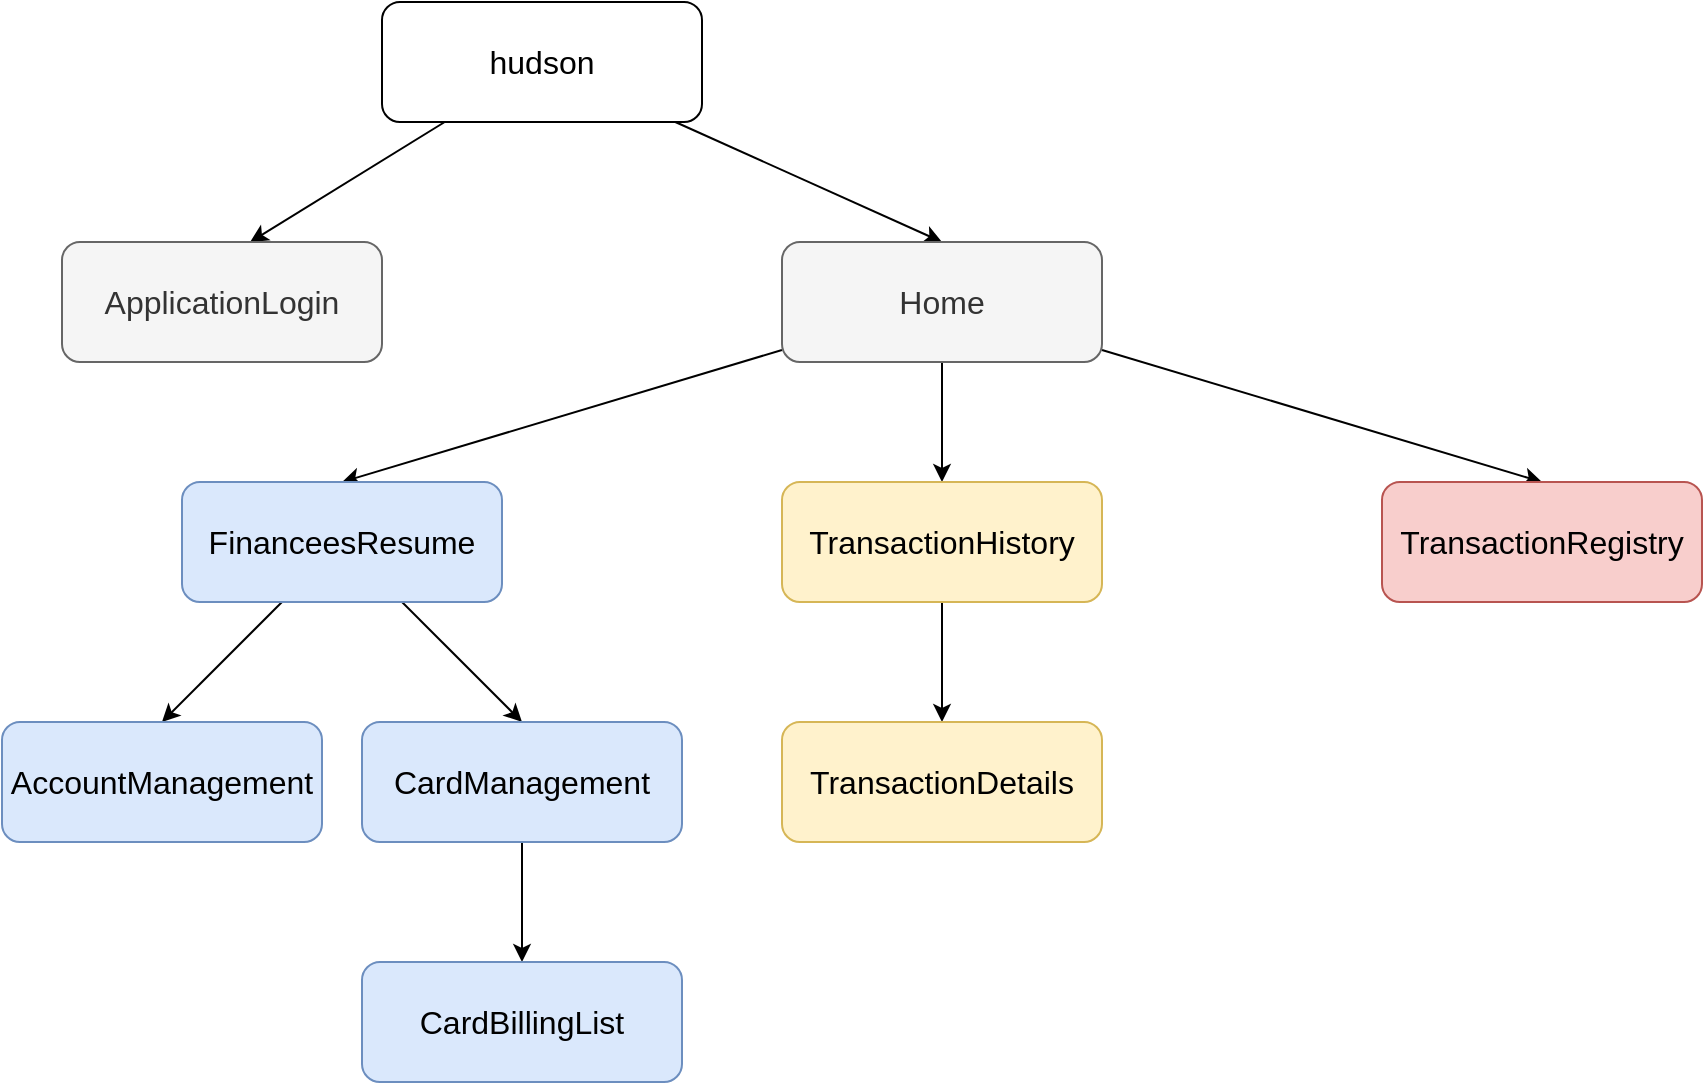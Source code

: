 <mxfile version="21.1.2" type="device">
  <diagram name="Página-1" id="Q6ndbUm_F5zBva0wAqnM">
    <mxGraphModel dx="1195" dy="630" grid="1" gridSize="10" guides="1" tooltips="1" connect="1" arrows="1" fold="1" page="1" pageScale="1" pageWidth="827" pageHeight="1169" math="0" shadow="0">
      <root>
        <mxCell id="0" />
        <mxCell id="1" parent="0" />
        <mxCell id="YXeBb5Av1j93fLu0N-7X-5" style="rounded=0;orthogonalLoop=1;jettySize=auto;html=1;entryX=0.588;entryY=0;entryDx=0;entryDy=0;entryPerimeter=0;" edge="1" parent="1" source="YXeBb5Av1j93fLu0N-7X-1" target="YXeBb5Av1j93fLu0N-7X-2">
          <mxGeometry relative="1" as="geometry" />
        </mxCell>
        <mxCell id="YXeBb5Av1j93fLu0N-7X-6" style="rounded=0;orthogonalLoop=1;jettySize=auto;html=1;entryX=0.5;entryY=0;entryDx=0;entryDy=0;" edge="1" parent="1" source="YXeBb5Av1j93fLu0N-7X-1" target="YXeBb5Av1j93fLu0N-7X-3">
          <mxGeometry relative="1" as="geometry" />
        </mxCell>
        <mxCell id="YXeBb5Av1j93fLu0N-7X-1" value="hudson" style="rounded=1;whiteSpace=wrap;html=1;fontFamily=Helvetica;fontSize=16;" vertex="1" parent="1">
          <mxGeometry x="320" y="90" width="160" height="60" as="geometry" />
        </mxCell>
        <mxCell id="YXeBb5Av1j93fLu0N-7X-2" value="ApplicationLogin" style="rounded=1;whiteSpace=wrap;html=1;fontFamily=Helvetica;fontSize=16;fillColor=#f5f5f5;strokeColor=#666666;fontColor=#333333;" vertex="1" parent="1">
          <mxGeometry x="160" y="210" width="160" height="60" as="geometry" />
        </mxCell>
        <mxCell id="YXeBb5Av1j93fLu0N-7X-14" style="rounded=0;orthogonalLoop=1;jettySize=auto;html=1;entryX=0.5;entryY=0;entryDx=0;entryDy=0;" edge="1" parent="1" source="YXeBb5Av1j93fLu0N-7X-3" target="YXeBb5Av1j93fLu0N-7X-7">
          <mxGeometry relative="1" as="geometry" />
        </mxCell>
        <mxCell id="YXeBb5Av1j93fLu0N-7X-15" style="rounded=0;orthogonalLoop=1;jettySize=auto;html=1;entryX=0.5;entryY=0;entryDx=0;entryDy=0;" edge="1" parent="1" source="YXeBb5Av1j93fLu0N-7X-3" target="YXeBb5Av1j93fLu0N-7X-8">
          <mxGeometry relative="1" as="geometry" />
        </mxCell>
        <mxCell id="YXeBb5Av1j93fLu0N-7X-16" style="rounded=0;orthogonalLoop=1;jettySize=auto;html=1;entryX=0.5;entryY=0;entryDx=0;entryDy=0;" edge="1" parent="1" source="YXeBb5Av1j93fLu0N-7X-3" target="YXeBb5Av1j93fLu0N-7X-9">
          <mxGeometry relative="1" as="geometry" />
        </mxCell>
        <mxCell id="YXeBb5Av1j93fLu0N-7X-3" value="Home" style="rounded=1;whiteSpace=wrap;html=1;fontFamily=Helvetica;fontSize=16;fillColor=#f5f5f5;strokeColor=#666666;fontColor=#333333;" vertex="1" parent="1">
          <mxGeometry x="520" y="210" width="160" height="60" as="geometry" />
        </mxCell>
        <mxCell id="YXeBb5Av1j93fLu0N-7X-12" style="rounded=0;orthogonalLoop=1;jettySize=auto;html=1;entryX=0.5;entryY=0;entryDx=0;entryDy=0;" edge="1" parent="1" source="YXeBb5Av1j93fLu0N-7X-7" target="YXeBb5Av1j93fLu0N-7X-10">
          <mxGeometry relative="1" as="geometry" />
        </mxCell>
        <mxCell id="YXeBb5Av1j93fLu0N-7X-13" style="rounded=0;orthogonalLoop=1;jettySize=auto;html=1;entryX=0.5;entryY=0;entryDx=0;entryDy=0;" edge="1" parent="1" source="YXeBb5Av1j93fLu0N-7X-7" target="YXeBb5Av1j93fLu0N-7X-11">
          <mxGeometry relative="1" as="geometry" />
        </mxCell>
        <mxCell id="YXeBb5Av1j93fLu0N-7X-7" value="FinanceesResume" style="rounded=1;whiteSpace=wrap;html=1;fontFamily=Helvetica;fontSize=16;fillColor=#dae8fc;strokeColor=#6c8ebf;" vertex="1" parent="1">
          <mxGeometry x="220" y="330" width="160" height="60" as="geometry" />
        </mxCell>
        <mxCell id="YXeBb5Av1j93fLu0N-7X-19" value="" style="edgeStyle=orthogonalEdgeStyle;rounded=0;orthogonalLoop=1;jettySize=auto;html=1;fillColor=#fff2cc;strokeColor=#000000;" edge="1" parent="1" source="YXeBb5Av1j93fLu0N-7X-8" target="YXeBb5Av1j93fLu0N-7X-18">
          <mxGeometry relative="1" as="geometry" />
        </mxCell>
        <mxCell id="YXeBb5Av1j93fLu0N-7X-8" value="TransactionHistory" style="rounded=1;whiteSpace=wrap;html=1;fontFamily=Helvetica;fontSize=16;fillColor=#fff2cc;strokeColor=#d6b656;" vertex="1" parent="1">
          <mxGeometry x="520" y="330" width="160" height="60" as="geometry" />
        </mxCell>
        <mxCell id="YXeBb5Av1j93fLu0N-7X-9" value="TransactionRegistry" style="rounded=1;whiteSpace=wrap;html=1;fontFamily=Helvetica;fontSize=16;fillColor=#f8cecc;strokeColor=#b85450;" vertex="1" parent="1">
          <mxGeometry x="820" y="330" width="160" height="60" as="geometry" />
        </mxCell>
        <mxCell id="YXeBb5Av1j93fLu0N-7X-10" value="AccountManagement" style="rounded=1;whiteSpace=wrap;html=1;fontFamily=Helvetica;fontSize=16;fillColor=#dae8fc;strokeColor=#6c8ebf;" vertex="1" parent="1">
          <mxGeometry x="130" y="450" width="160" height="60" as="geometry" />
        </mxCell>
        <mxCell id="YXeBb5Av1j93fLu0N-7X-21" value="" style="edgeStyle=orthogonalEdgeStyle;rounded=0;orthogonalLoop=1;jettySize=auto;html=1;fillColor=#dae8fc;strokeColor=#000000;" edge="1" parent="1" source="YXeBb5Av1j93fLu0N-7X-11" target="YXeBb5Av1j93fLu0N-7X-20">
          <mxGeometry relative="1" as="geometry" />
        </mxCell>
        <mxCell id="YXeBb5Av1j93fLu0N-7X-11" value="CardManagement" style="rounded=1;whiteSpace=wrap;html=1;fontFamily=Helvetica;fontSize=16;fillColor=#dae8fc;strokeColor=#6c8ebf;" vertex="1" parent="1">
          <mxGeometry x="310" y="450" width="160" height="60" as="geometry" />
        </mxCell>
        <mxCell id="YXeBb5Av1j93fLu0N-7X-18" value="TransactionDetails" style="whiteSpace=wrap;html=1;fontSize=16;rounded=1;fillColor=#fff2cc;strokeColor=#d6b656;" vertex="1" parent="1">
          <mxGeometry x="520" y="450" width="160" height="60" as="geometry" />
        </mxCell>
        <mxCell id="YXeBb5Av1j93fLu0N-7X-20" value="CardBillingList" style="whiteSpace=wrap;html=1;fontSize=16;rounded=1;fillColor=#dae8fc;strokeColor=#6c8ebf;" vertex="1" parent="1">
          <mxGeometry x="310" y="570" width="160" height="60" as="geometry" />
        </mxCell>
      </root>
    </mxGraphModel>
  </diagram>
</mxfile>

